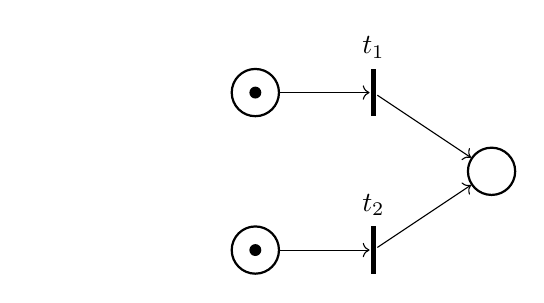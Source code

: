 \usetikzlibrary{positioning,fit,backgrounds,arrows,shapes,automata,petri,calc,bending}
\tikzset{
    place/.style={
        circle,
        thick,
        minimum size=6mm,
                draw
    },
    transitionV/.style={
        rectangle,
        thick,
        fill=black,
        minimum height=6mm,
        inner xsep=1pt
    }
}
\begin{tikzpicture}[]
%\draw[gray!30] (0,-3) grid (12,3);
%\node[gray!50] at (0,0) {0};

\node [place,colored tokens={black},label=above:$$] (p1) at (0,2){};
\node [place,colored tokens={black},label=above:$$] (p2) at (0,0){};
\node [place,colored tokens={},label=above:$$] (p3) at (3,1){};

\node [transitionV,label=above:$t_1$] (t1) at (1.5,2){};
\node [transitionV,label=above:$t_2$] (t2) at (1.5,0){};


\draw (p1) edge[->] node[below] {$$} (t1);
\draw (t1) edge[->] node[below] {$$} (p3);
\draw (p2) edge[->] node[below] {$$} (t2);
\draw (t2) edge[->] node[below] {$$} (p3);


\end{tikzpicture}
